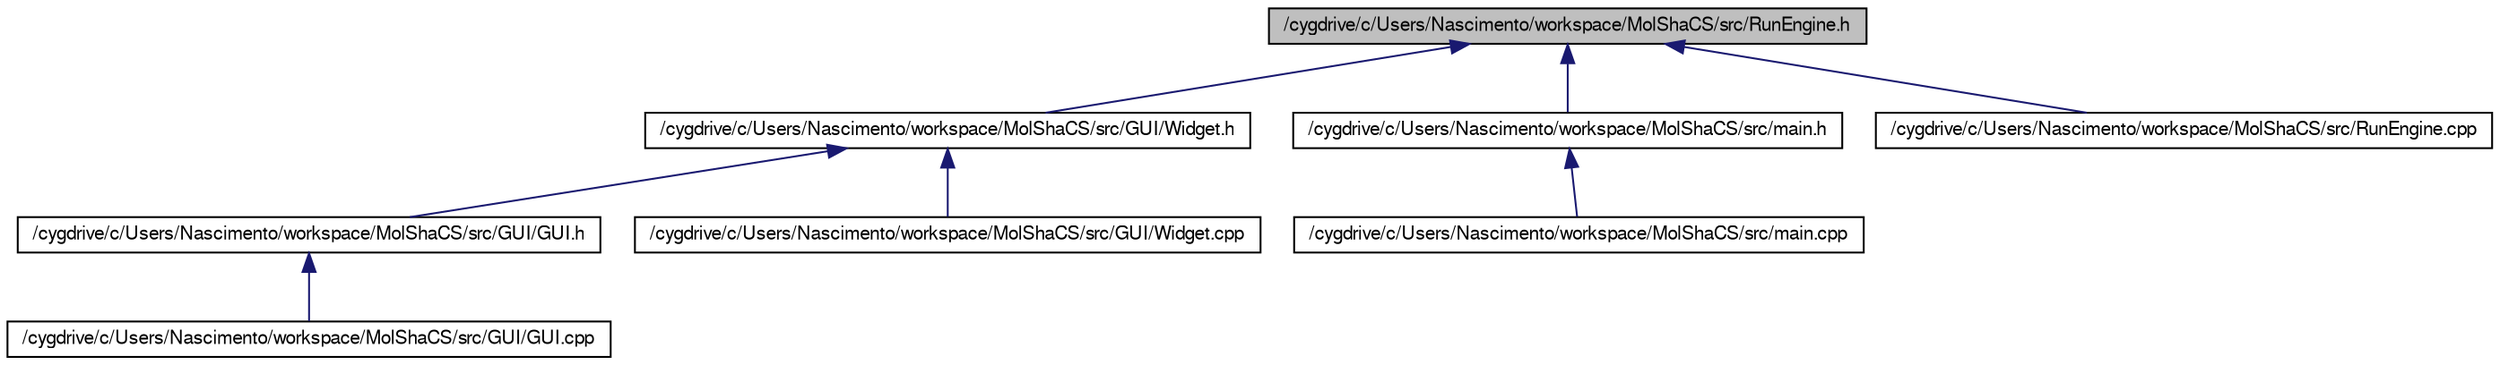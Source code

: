 digraph G
{
  edge [fontname="FreeSans",fontsize="10",labelfontname="FreeSans",labelfontsize="10"];
  node [fontname="FreeSans",fontsize="10",shape=record];
  Node1 [label="/cygdrive/c/Users/Nascimento/workspace/MolShaCS/src/RunEngine.h",height=0.2,width=0.4,color="black", fillcolor="grey75", style="filled" fontcolor="black"];
  Node1 -> Node2 [dir=back,color="midnightblue",fontsize="10",style="solid",fontname="FreeSans"];
  Node2 [label="/cygdrive/c/Users/Nascimento/workspace/MolShaCS/src/GUI/Widget.h",height=0.2,width=0.4,color="black", fillcolor="white", style="filled",URL="$Widget_8h.html"];
  Node2 -> Node3 [dir=back,color="midnightblue",fontsize="10",style="solid",fontname="FreeSans"];
  Node3 [label="/cygdrive/c/Users/Nascimento/workspace/MolShaCS/src/GUI/GUI.h",height=0.2,width=0.4,color="black", fillcolor="white", style="filled",URL="$GUI_8h.html"];
  Node3 -> Node4 [dir=back,color="midnightblue",fontsize="10",style="solid",fontname="FreeSans"];
  Node4 [label="/cygdrive/c/Users/Nascimento/workspace/MolShaCS/src/GUI/GUI.cpp",height=0.2,width=0.4,color="black", fillcolor="white", style="filled",URL="$GUI_8cpp.html"];
  Node2 -> Node5 [dir=back,color="midnightblue",fontsize="10",style="solid",fontname="FreeSans"];
  Node5 [label="/cygdrive/c/Users/Nascimento/workspace/MolShaCS/src/GUI/Widget.cpp",height=0.2,width=0.4,color="black", fillcolor="white", style="filled",URL="$Widget_8cpp.html"];
  Node1 -> Node6 [dir=back,color="midnightblue",fontsize="10",style="solid",fontname="FreeSans"];
  Node6 [label="/cygdrive/c/Users/Nascimento/workspace/MolShaCS/src/main.h",height=0.2,width=0.4,color="black", fillcolor="white", style="filled",URL="$main_8h.html"];
  Node6 -> Node7 [dir=back,color="midnightblue",fontsize="10",style="solid",fontname="FreeSans"];
  Node7 [label="/cygdrive/c/Users/Nascimento/workspace/MolShaCS/src/main.cpp",height=0.2,width=0.4,color="black", fillcolor="white", style="filled",URL="$main_8cpp.html"];
  Node1 -> Node8 [dir=back,color="midnightblue",fontsize="10",style="solid",fontname="FreeSans"];
  Node8 [label="/cygdrive/c/Users/Nascimento/workspace/MolShaCS/src/RunEngine.cpp",height=0.2,width=0.4,color="black", fillcolor="white", style="filled",URL="$RunEngine_8cpp.html"];
}
